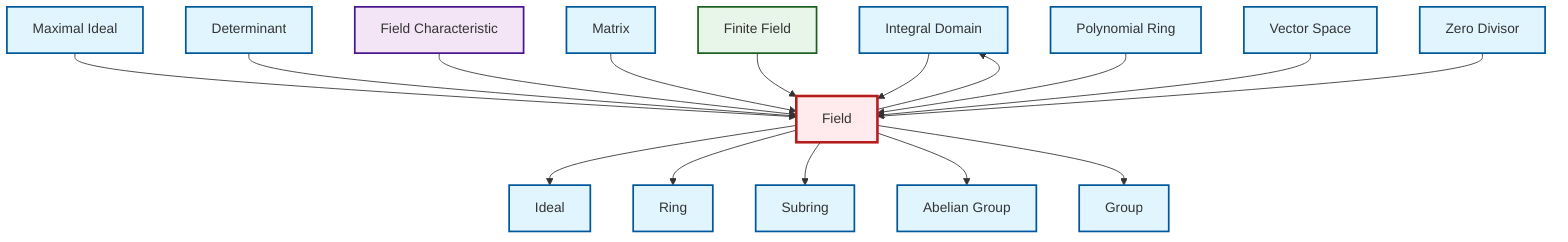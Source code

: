 graph TD
    classDef definition fill:#e1f5fe,stroke:#01579b,stroke-width:2px
    classDef theorem fill:#f3e5f5,stroke:#4a148c,stroke-width:2px
    classDef axiom fill:#fff3e0,stroke:#e65100,stroke-width:2px
    classDef example fill:#e8f5e9,stroke:#1b5e20,stroke-width:2px
    classDef current fill:#ffebee,stroke:#b71c1c,stroke-width:3px
    def-abelian-group["Abelian Group"]:::definition
    def-integral-domain["Integral Domain"]:::definition
    def-ideal["Ideal"]:::definition
    def-zero-divisor["Zero Divisor"]:::definition
    def-field["Field"]:::definition
    def-matrix["Matrix"]:::definition
    def-polynomial-ring["Polynomial Ring"]:::definition
    thm-field-characteristic["Field Characteristic"]:::theorem
    ex-finite-field["Finite Field"]:::example
    def-vector-space["Vector Space"]:::definition
    def-subring["Subring"]:::definition
    def-determinant["Determinant"]:::definition
    def-ring["Ring"]:::definition
    def-maximal-ideal["Maximal Ideal"]:::definition
    def-group["Group"]:::definition
    def-field --> def-ideal
    def-maximal-ideal --> def-field
    def-determinant --> def-field
    def-integral-domain --> def-field
    def-field --> def-ring
    def-field --> def-subring
    thm-field-characteristic --> def-field
    def-matrix --> def-field
    ex-finite-field --> def-field
    def-field --> def-integral-domain
    def-field --> def-abelian-group
    def-field --> def-group
    def-polynomial-ring --> def-field
    def-vector-space --> def-field
    def-zero-divisor --> def-field
    class def-field current